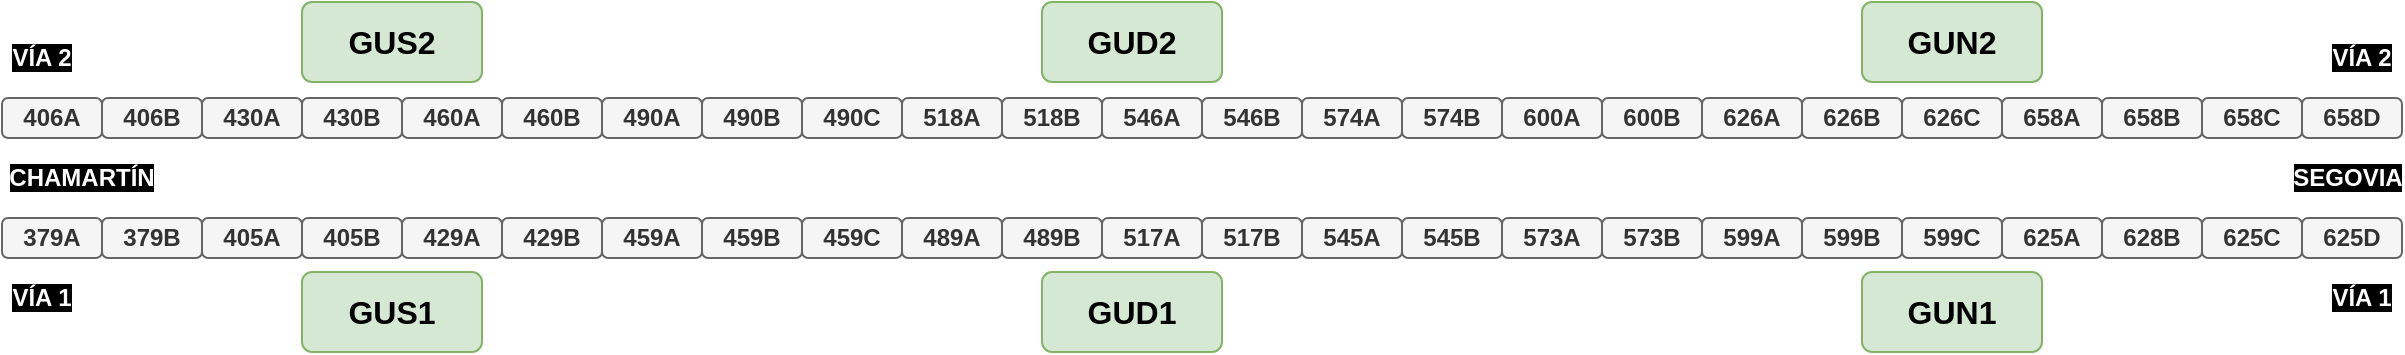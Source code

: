 <mxfile version="13.5.7" type="github">
  <diagram id="dzg9JmnHSbNuV_5utXuX" name="Page-1">
    <mxGraphModel dx="1673" dy="908" grid="1" gridSize="10" guides="1" tooltips="1" connect="1" arrows="1" fold="1" page="1" pageScale="1" pageWidth="827" pageHeight="1169" math="0" shadow="0">
      <root>
        <mxCell id="0" />
        <mxCell id="1" parent="0" />
        <mxCell id="vJIeeCNKUQOT3NdO7NUC-5" value="GUS1" style="html=1;shadow=0;dashed=0;shape=mxgraph.bootstrap.rrect;rSize=5;strokeColor=#82b366;strokeWidth=1;whiteSpace=wrap;align=center;verticalAlign=middle;spacingLeft=0;fontStyle=1;fontSize=16;spacing=5;fillColor=#d5e8d4;labelBackgroundColor=none;labelBorderColor=none;" vertex="1" parent="1">
          <mxGeometry x="150" y="160" width="90" height="40" as="geometry" />
        </mxCell>
        <mxCell id="vJIeeCNKUQOT3NdO7NUC-6" value="GUD1" style="html=1;shadow=0;dashed=0;shape=mxgraph.bootstrap.rrect;rSize=5;strokeColor=#82b366;strokeWidth=1;whiteSpace=wrap;align=center;verticalAlign=middle;spacingLeft=0;fontStyle=1;fontSize=16;spacing=5;fillColor=#d5e8d4;labelBackgroundColor=none;labelBorderColor=none;" vertex="1" parent="1">
          <mxGeometry x="520" y="160" width="90" height="40" as="geometry" />
        </mxCell>
        <mxCell id="vJIeeCNKUQOT3NdO7NUC-7" value="GUN1" style="html=1;shadow=0;dashed=0;shape=mxgraph.bootstrap.rrect;rSize=5;strokeColor=#82b366;strokeWidth=1;whiteSpace=wrap;align=center;verticalAlign=middle;spacingLeft=0;fontStyle=1;fontSize=16;spacing=5;fillColor=#d5e8d4;labelBackgroundColor=none;labelBorderColor=none;" vertex="1" parent="1">
          <mxGeometry x="930" y="160" width="90" height="40" as="geometry" />
        </mxCell>
        <mxCell id="vJIeeCNKUQOT3NdO7NUC-8" value="GUN2" style="html=1;shadow=0;dashed=0;shape=mxgraph.bootstrap.rrect;rSize=5;strokeColor=#82b366;strokeWidth=1;whiteSpace=wrap;align=center;verticalAlign=middle;spacingLeft=0;fontStyle=1;fontSize=16;spacing=5;fillColor=#d5e8d4;labelBackgroundColor=none;labelBorderColor=none;" vertex="1" parent="1">
          <mxGeometry x="930" y="25" width="90" height="40" as="geometry" />
        </mxCell>
        <mxCell id="vJIeeCNKUQOT3NdO7NUC-9" value="GUD2" style="html=1;shadow=0;dashed=0;shape=mxgraph.bootstrap.rrect;rSize=5;strokeColor=#82b366;strokeWidth=1;whiteSpace=wrap;align=center;verticalAlign=middle;spacingLeft=0;fontStyle=1;fontSize=16;spacing=5;fillColor=#d5e8d4;labelBackgroundColor=none;labelBorderColor=none;" vertex="1" parent="1">
          <mxGeometry x="520" y="25" width="90" height="40" as="geometry" />
        </mxCell>
        <mxCell id="vJIeeCNKUQOT3NdO7NUC-10" value="GUS2" style="html=1;shadow=0;dashed=0;shape=mxgraph.bootstrap.rrect;rSize=5;strokeColor=#82b366;strokeWidth=1;whiteSpace=wrap;align=center;verticalAlign=middle;spacingLeft=0;fontStyle=1;fontSize=16;spacing=5;fillColor=#d5e8d4;labelBackgroundColor=none;labelBorderColor=none;" vertex="1" parent="1">
          <mxGeometry x="150" y="25" width="90" height="40" as="geometry" />
        </mxCell>
        <mxCell id="vJIeeCNKUQOT3NdO7NUC-12" value="379A" style="rounded=1;whiteSpace=wrap;html=1;labelBackgroundColor=none;strokeColor=#666666;fillColor=#f5f5f5;fontStyle=1;fontColor=#333333;" vertex="1" parent="1">
          <mxGeometry y="133" width="50" height="20" as="geometry" />
        </mxCell>
        <mxCell id="vJIeeCNKUQOT3NdO7NUC-13" value="379B" style="rounded=1;whiteSpace=wrap;html=1;labelBackgroundColor=none;strokeColor=#666666;fillColor=#f5f5f5;fontStyle=1;fontColor=#333333;" vertex="1" parent="1">
          <mxGeometry x="50" y="133" width="50" height="20" as="geometry" />
        </mxCell>
        <mxCell id="vJIeeCNKUQOT3NdO7NUC-14" value="405A" style="rounded=1;whiteSpace=wrap;html=1;labelBackgroundColor=none;strokeColor=#666666;fillColor=#f5f5f5;fontStyle=1;fontColor=#333333;" vertex="1" parent="1">
          <mxGeometry x="100" y="133" width="50" height="20" as="geometry" />
        </mxCell>
        <mxCell id="vJIeeCNKUQOT3NdO7NUC-15" value="405B" style="rounded=1;whiteSpace=wrap;html=1;labelBackgroundColor=none;strokeColor=#666666;fillColor=#f5f5f5;fontStyle=1;fontColor=#333333;" vertex="1" parent="1">
          <mxGeometry x="150" y="133" width="50" height="20" as="geometry" />
        </mxCell>
        <mxCell id="vJIeeCNKUQOT3NdO7NUC-16" value="429A" style="rounded=1;whiteSpace=wrap;html=1;labelBackgroundColor=none;strokeColor=#666666;fillColor=#f5f5f5;fontStyle=1;fontColor=#333333;" vertex="1" parent="1">
          <mxGeometry x="200" y="133" width="50" height="20" as="geometry" />
        </mxCell>
        <mxCell id="vJIeeCNKUQOT3NdO7NUC-17" value="429B" style="rounded=1;whiteSpace=wrap;html=1;labelBackgroundColor=none;strokeColor=#666666;fillColor=#f5f5f5;fontStyle=1;fontColor=#333333;" vertex="1" parent="1">
          <mxGeometry x="250" y="133" width="50" height="20" as="geometry" />
        </mxCell>
        <mxCell id="vJIeeCNKUQOT3NdO7NUC-18" value="459A" style="rounded=1;whiteSpace=wrap;html=1;labelBackgroundColor=none;strokeColor=#666666;fillColor=#f5f5f5;fontStyle=1;fontColor=#333333;" vertex="1" parent="1">
          <mxGeometry x="300" y="133" width="50" height="20" as="geometry" />
        </mxCell>
        <mxCell id="vJIeeCNKUQOT3NdO7NUC-19" value="459B" style="rounded=1;whiteSpace=wrap;html=1;labelBackgroundColor=none;strokeColor=#666666;fillColor=#f5f5f5;fontStyle=1;fontColor=#333333;" vertex="1" parent="1">
          <mxGeometry x="350" y="133" width="50" height="20" as="geometry" />
        </mxCell>
        <mxCell id="vJIeeCNKUQOT3NdO7NUC-20" value="459C" style="rounded=1;whiteSpace=wrap;html=1;labelBackgroundColor=none;strokeColor=#666666;fillColor=#f5f5f5;fontStyle=1;fontColor=#333333;" vertex="1" parent="1">
          <mxGeometry x="400" y="133" width="50" height="20" as="geometry" />
        </mxCell>
        <mxCell id="vJIeeCNKUQOT3NdO7NUC-22" value="489A" style="rounded=1;whiteSpace=wrap;html=1;labelBackgroundColor=none;strokeColor=#666666;fillColor=#f5f5f5;fontStyle=1;fontColor=#333333;" vertex="1" parent="1">
          <mxGeometry x="450" y="133" width="50" height="20" as="geometry" />
        </mxCell>
        <mxCell id="vJIeeCNKUQOT3NdO7NUC-23" value="489B" style="rounded=1;whiteSpace=wrap;html=1;labelBackgroundColor=none;strokeColor=#666666;fillColor=#f5f5f5;fontStyle=1;fontColor=#333333;" vertex="1" parent="1">
          <mxGeometry x="500" y="133" width="50" height="20" as="geometry" />
        </mxCell>
        <mxCell id="vJIeeCNKUQOT3NdO7NUC-24" value="517A" style="rounded=1;whiteSpace=wrap;html=1;labelBackgroundColor=none;strokeColor=#666666;fillColor=#f5f5f5;fontStyle=1;fontColor=#333333;" vertex="1" parent="1">
          <mxGeometry x="550" y="133" width="50" height="20" as="geometry" />
        </mxCell>
        <mxCell id="vJIeeCNKUQOT3NdO7NUC-25" value="517B" style="rounded=1;whiteSpace=wrap;html=1;labelBackgroundColor=none;strokeColor=#666666;fillColor=#f5f5f5;fontStyle=1;fontColor=#333333;" vertex="1" parent="1">
          <mxGeometry x="600" y="133" width="50" height="20" as="geometry" />
        </mxCell>
        <mxCell id="vJIeeCNKUQOT3NdO7NUC-26" value="545A" style="rounded=1;whiteSpace=wrap;html=1;labelBackgroundColor=none;strokeColor=#666666;fillColor=#f5f5f5;fontStyle=1;fontColor=#333333;" vertex="1" parent="1">
          <mxGeometry x="650" y="133" width="50" height="20" as="geometry" />
        </mxCell>
        <mxCell id="vJIeeCNKUQOT3NdO7NUC-27" value="545B" style="rounded=1;whiteSpace=wrap;html=1;labelBackgroundColor=none;strokeColor=#666666;fillColor=#f5f5f5;fontStyle=1;fontColor=#333333;" vertex="1" parent="1">
          <mxGeometry x="700" y="133" width="50" height="20" as="geometry" />
        </mxCell>
        <mxCell id="vJIeeCNKUQOT3NdO7NUC-28" value="573A" style="rounded=1;whiteSpace=wrap;html=1;labelBackgroundColor=none;strokeColor=#666666;fillColor=#f5f5f5;fontStyle=1;fontColor=#333333;" vertex="1" parent="1">
          <mxGeometry x="750" y="133" width="50" height="20" as="geometry" />
        </mxCell>
        <mxCell id="vJIeeCNKUQOT3NdO7NUC-29" value="573B" style="rounded=1;whiteSpace=wrap;html=1;labelBackgroundColor=none;strokeColor=#666666;fillColor=#f5f5f5;fontStyle=1;fontColor=#333333;" vertex="1" parent="1">
          <mxGeometry x="800" y="133" width="50" height="20" as="geometry" />
        </mxCell>
        <mxCell id="vJIeeCNKUQOT3NdO7NUC-30" value="599A" style="rounded=1;whiteSpace=wrap;html=1;labelBackgroundColor=none;strokeColor=#666666;fillColor=#f5f5f5;fontStyle=1;fontColor=#333333;" vertex="1" parent="1">
          <mxGeometry x="850" y="133" width="50" height="20" as="geometry" />
        </mxCell>
        <mxCell id="vJIeeCNKUQOT3NdO7NUC-31" value="599B" style="rounded=1;whiteSpace=wrap;html=1;labelBackgroundColor=none;strokeColor=#666666;fillColor=#f5f5f5;fontStyle=1;fontColor=#333333;" vertex="1" parent="1">
          <mxGeometry x="900" y="133" width="50" height="20" as="geometry" />
        </mxCell>
        <mxCell id="vJIeeCNKUQOT3NdO7NUC-32" value="599C" style="rounded=1;whiteSpace=wrap;html=1;labelBackgroundColor=none;strokeColor=#666666;fillColor=#f5f5f5;fontStyle=1;fontColor=#333333;" vertex="1" parent="1">
          <mxGeometry x="950" y="133" width="50" height="20" as="geometry" />
        </mxCell>
        <mxCell id="vJIeeCNKUQOT3NdO7NUC-33" value="625A" style="rounded=1;whiteSpace=wrap;html=1;labelBackgroundColor=none;strokeColor=#666666;fillColor=#f5f5f5;fontStyle=1;fontColor=#333333;" vertex="1" parent="1">
          <mxGeometry x="1000" y="133" width="50" height="20" as="geometry" />
        </mxCell>
        <mxCell id="vJIeeCNKUQOT3NdO7NUC-34" value="628B" style="rounded=1;whiteSpace=wrap;html=1;labelBackgroundColor=none;strokeColor=#666666;fillColor=#f5f5f5;fontStyle=1;fontColor=#333333;" vertex="1" parent="1">
          <mxGeometry x="1050" y="133" width="50" height="20" as="geometry" />
        </mxCell>
        <mxCell id="vJIeeCNKUQOT3NdO7NUC-35" value="625C" style="rounded=1;whiteSpace=wrap;html=1;labelBackgroundColor=none;strokeColor=#666666;fillColor=#f5f5f5;fontStyle=1;fontColor=#333333;" vertex="1" parent="1">
          <mxGeometry x="1100" y="133" width="50" height="20" as="geometry" />
        </mxCell>
        <mxCell id="vJIeeCNKUQOT3NdO7NUC-36" value="625D" style="rounded=1;whiteSpace=wrap;html=1;labelBackgroundColor=none;strokeColor=#666666;fillColor=#f5f5f5;fontStyle=1;fontColor=#333333;" vertex="1" parent="1">
          <mxGeometry x="1150" y="133" width="50" height="20" as="geometry" />
        </mxCell>
        <mxCell id="vJIeeCNKUQOT3NdO7NUC-40" value="406A" style="rounded=1;whiteSpace=wrap;html=1;labelBackgroundColor=none;strokeColor=#666666;fillColor=#f5f5f5;fontStyle=1;fontColor=#333333;" vertex="1" parent="1">
          <mxGeometry y="73" width="50" height="20" as="geometry" />
        </mxCell>
        <mxCell id="vJIeeCNKUQOT3NdO7NUC-41" value="406B" style="rounded=1;whiteSpace=wrap;html=1;labelBackgroundColor=none;strokeColor=#666666;fillColor=#f5f5f5;fontStyle=1;fontColor=#333333;" vertex="1" parent="1">
          <mxGeometry x="50" y="73" width="50" height="20" as="geometry" />
        </mxCell>
        <mxCell id="vJIeeCNKUQOT3NdO7NUC-42" value="430A" style="rounded=1;whiteSpace=wrap;html=1;labelBackgroundColor=none;strokeColor=#666666;fillColor=#f5f5f5;fontStyle=1;fontColor=#333333;" vertex="1" parent="1">
          <mxGeometry x="100" y="73" width="50" height="20" as="geometry" />
        </mxCell>
        <mxCell id="vJIeeCNKUQOT3NdO7NUC-43" value="430B" style="rounded=1;whiteSpace=wrap;html=1;labelBackgroundColor=none;strokeColor=#666666;fillColor=#f5f5f5;fontStyle=1;fontColor=#333333;" vertex="1" parent="1">
          <mxGeometry x="150" y="73" width="50" height="20" as="geometry" />
        </mxCell>
        <mxCell id="vJIeeCNKUQOT3NdO7NUC-44" value="460A" style="rounded=1;whiteSpace=wrap;html=1;labelBackgroundColor=none;strokeColor=#666666;fillColor=#f5f5f5;fontStyle=1;fontColor=#333333;" vertex="1" parent="1">
          <mxGeometry x="200" y="73" width="50" height="20" as="geometry" />
        </mxCell>
        <mxCell id="vJIeeCNKUQOT3NdO7NUC-45" value="460B" style="rounded=1;whiteSpace=wrap;html=1;labelBackgroundColor=none;strokeColor=#666666;fillColor=#f5f5f5;fontStyle=1;fontColor=#333333;" vertex="1" parent="1">
          <mxGeometry x="250" y="73" width="50" height="20" as="geometry" />
        </mxCell>
        <mxCell id="vJIeeCNKUQOT3NdO7NUC-46" value="490A" style="rounded=1;whiteSpace=wrap;html=1;labelBackgroundColor=none;strokeColor=#666666;fillColor=#f5f5f5;fontStyle=1;fontColor=#333333;" vertex="1" parent="1">
          <mxGeometry x="300" y="73" width="50" height="20" as="geometry" />
        </mxCell>
        <mxCell id="vJIeeCNKUQOT3NdO7NUC-47" value="490B" style="rounded=1;whiteSpace=wrap;html=1;labelBackgroundColor=none;strokeColor=#666666;fillColor=#f5f5f5;fontStyle=1;fontColor=#333333;" vertex="1" parent="1">
          <mxGeometry x="350" y="73" width="50" height="20" as="geometry" />
        </mxCell>
        <mxCell id="vJIeeCNKUQOT3NdO7NUC-48" value="490C" style="rounded=1;whiteSpace=wrap;html=1;labelBackgroundColor=none;strokeColor=#666666;fillColor=#f5f5f5;fontStyle=1;fontColor=#333333;" vertex="1" parent="1">
          <mxGeometry x="400" y="73" width="50" height="20" as="geometry" />
        </mxCell>
        <mxCell id="vJIeeCNKUQOT3NdO7NUC-49" value="518A" style="rounded=1;whiteSpace=wrap;html=1;labelBackgroundColor=none;strokeColor=#666666;fillColor=#f5f5f5;fontStyle=1;fontColor=#333333;" vertex="1" parent="1">
          <mxGeometry x="450" y="73" width="50" height="20" as="geometry" />
        </mxCell>
        <mxCell id="vJIeeCNKUQOT3NdO7NUC-50" value="518B" style="rounded=1;whiteSpace=wrap;html=1;labelBackgroundColor=none;strokeColor=#666666;fillColor=#f5f5f5;fontStyle=1;fontColor=#333333;" vertex="1" parent="1">
          <mxGeometry x="500" y="73" width="50" height="20" as="geometry" />
        </mxCell>
        <mxCell id="vJIeeCNKUQOT3NdO7NUC-51" value="546A" style="rounded=1;whiteSpace=wrap;html=1;labelBackgroundColor=none;strokeColor=#666666;fillColor=#f5f5f5;fontStyle=1;fontColor=#333333;" vertex="1" parent="1">
          <mxGeometry x="550" y="73" width="50" height="20" as="geometry" />
        </mxCell>
        <mxCell id="vJIeeCNKUQOT3NdO7NUC-52" value="546B" style="rounded=1;whiteSpace=wrap;html=1;labelBackgroundColor=none;strokeColor=#666666;fillColor=#f5f5f5;fontStyle=1;fontColor=#333333;" vertex="1" parent="1">
          <mxGeometry x="600" y="73" width="50" height="20" as="geometry" />
        </mxCell>
        <mxCell id="vJIeeCNKUQOT3NdO7NUC-53" value="574A" style="rounded=1;whiteSpace=wrap;html=1;labelBackgroundColor=none;strokeColor=#666666;fillColor=#f5f5f5;fontStyle=1;fontColor=#333333;" vertex="1" parent="1">
          <mxGeometry x="650" y="73" width="50" height="20" as="geometry" />
        </mxCell>
        <mxCell id="vJIeeCNKUQOT3NdO7NUC-54" value="574B" style="rounded=1;whiteSpace=wrap;html=1;labelBackgroundColor=none;strokeColor=#666666;fillColor=#f5f5f5;fontStyle=1;fontColor=#333333;" vertex="1" parent="1">
          <mxGeometry x="700" y="73" width="50" height="20" as="geometry" />
        </mxCell>
        <mxCell id="vJIeeCNKUQOT3NdO7NUC-55" value="600A" style="rounded=1;whiteSpace=wrap;html=1;labelBackgroundColor=none;strokeColor=#666666;fillColor=#f5f5f5;fontStyle=1;fontColor=#333333;" vertex="1" parent="1">
          <mxGeometry x="750" y="73" width="50" height="20" as="geometry" />
        </mxCell>
        <mxCell id="vJIeeCNKUQOT3NdO7NUC-56" value="600B" style="rounded=1;whiteSpace=wrap;html=1;labelBackgroundColor=none;strokeColor=#666666;fillColor=#f5f5f5;fontStyle=1;fontColor=#333333;" vertex="1" parent="1">
          <mxGeometry x="800" y="73" width="50" height="20" as="geometry" />
        </mxCell>
        <mxCell id="vJIeeCNKUQOT3NdO7NUC-57" value="626A" style="rounded=1;whiteSpace=wrap;html=1;labelBackgroundColor=none;strokeColor=#666666;fillColor=#f5f5f5;fontStyle=1;fontColor=#333333;" vertex="1" parent="1">
          <mxGeometry x="850" y="73" width="50" height="20" as="geometry" />
        </mxCell>
        <mxCell id="vJIeeCNKUQOT3NdO7NUC-58" value="626B" style="rounded=1;whiteSpace=wrap;html=1;labelBackgroundColor=none;strokeColor=#666666;fillColor=#f5f5f5;fontStyle=1;fontColor=#333333;" vertex="1" parent="1">
          <mxGeometry x="900" y="73" width="50" height="20" as="geometry" />
        </mxCell>
        <mxCell id="vJIeeCNKUQOT3NdO7NUC-59" value="626C" style="rounded=1;whiteSpace=wrap;html=1;labelBackgroundColor=none;strokeColor=#666666;fillColor=#f5f5f5;fontStyle=1;fontColor=#333333;" vertex="1" parent="1">
          <mxGeometry x="950" y="73" width="50" height="20" as="geometry" />
        </mxCell>
        <mxCell id="vJIeeCNKUQOT3NdO7NUC-60" value="658A" style="rounded=1;whiteSpace=wrap;html=1;labelBackgroundColor=none;strokeColor=#666666;fillColor=#f5f5f5;fontStyle=1;fontColor=#333333;" vertex="1" parent="1">
          <mxGeometry x="1000" y="73" width="50" height="20" as="geometry" />
        </mxCell>
        <mxCell id="vJIeeCNKUQOT3NdO7NUC-61" value="658B" style="rounded=1;whiteSpace=wrap;html=1;labelBackgroundColor=none;strokeColor=#666666;fillColor=#f5f5f5;fontStyle=1;fontColor=#333333;" vertex="1" parent="1">
          <mxGeometry x="1050" y="73" width="50" height="20" as="geometry" />
        </mxCell>
        <mxCell id="vJIeeCNKUQOT3NdO7NUC-62" value="658C" style="rounded=1;whiteSpace=wrap;html=1;labelBackgroundColor=none;strokeColor=#666666;fillColor=#f5f5f5;fontStyle=1;fontColor=#333333;" vertex="1" parent="1">
          <mxGeometry x="1100" y="73" width="50" height="20" as="geometry" />
        </mxCell>
        <mxCell id="vJIeeCNKUQOT3NdO7NUC-63" value="658D" style="rounded=1;whiteSpace=wrap;html=1;labelBackgroundColor=none;strokeColor=#666666;fillColor=#f5f5f5;fontStyle=1;fontColor=#333333;" vertex="1" parent="1">
          <mxGeometry x="1150" y="73" width="50" height="20" as="geometry" />
        </mxCell>
        <mxCell id="vJIeeCNKUQOT3NdO7NUC-68" value="&lt;b&gt;&lt;font color=&quot;#ffffff&quot; style=&quot;background-color: rgb(0 , 0 , 0)&quot;&gt;CHAMARTÍN&lt;/font&gt;&lt;/b&gt;" style="text;html=1;strokeColor=none;fillColor=none;align=center;verticalAlign=middle;whiteSpace=wrap;rounded=0;labelBackgroundColor=none;" vertex="1" parent="1">
          <mxGeometry x="20" y="103" width="40" height="20" as="geometry" />
        </mxCell>
        <mxCell id="vJIeeCNKUQOT3NdO7NUC-69" value="&lt;b&gt;&lt;font color=&quot;#ffffff&quot; style=&quot;background-color: rgb(0 , 0 , 0)&quot;&gt;SEGOVIA&lt;/font&gt;&lt;/b&gt;" style="text;html=1;strokeColor=none;fillColor=none;align=center;verticalAlign=middle;whiteSpace=wrap;rounded=0;labelBackgroundColor=none;" vertex="1" parent="1">
          <mxGeometry x="1153" y="103" width="40" height="20" as="geometry" />
        </mxCell>
        <mxCell id="vJIeeCNKUQOT3NdO7NUC-70" value="&lt;b&gt;&lt;font color=&quot;#ffffff&quot; style=&quot;background-color: rgb(0 , 0 , 0)&quot;&gt;VÍA 1&lt;/font&gt;&lt;/b&gt;" style="text;html=1;strokeColor=none;fillColor=none;align=center;verticalAlign=middle;whiteSpace=wrap;rounded=0;labelBackgroundColor=none;" vertex="1" parent="1">
          <mxGeometry y="163" width="40" height="20" as="geometry" />
        </mxCell>
        <mxCell id="vJIeeCNKUQOT3NdO7NUC-71" value="&lt;b&gt;&lt;font color=&quot;#ffffff&quot; style=&quot;background-color: rgb(0 , 0 , 0)&quot;&gt;VÍA 2&lt;/font&gt;&lt;/b&gt;" style="text;html=1;strokeColor=none;fillColor=none;align=center;verticalAlign=middle;whiteSpace=wrap;rounded=0;labelBackgroundColor=none;" vertex="1" parent="1">
          <mxGeometry y="43" width="40" height="20" as="geometry" />
        </mxCell>
        <mxCell id="vJIeeCNKUQOT3NdO7NUC-72" value="&lt;b&gt;&lt;font color=&quot;#ffffff&quot; style=&quot;background-color: rgb(0 , 0 , 0)&quot;&gt;VÍA 2&lt;/font&gt;&lt;/b&gt;" style="text;html=1;strokeColor=none;fillColor=none;align=center;verticalAlign=middle;whiteSpace=wrap;rounded=0;labelBackgroundColor=none;" vertex="1" parent="1">
          <mxGeometry x="1160" y="43" width="40" height="20" as="geometry" />
        </mxCell>
        <mxCell id="vJIeeCNKUQOT3NdO7NUC-73" value="&lt;b&gt;&lt;font color=&quot;#ffffff&quot; style=&quot;background-color: rgb(0 , 0 , 0)&quot;&gt;VÍA 1&lt;/font&gt;&lt;/b&gt;" style="text;html=1;strokeColor=none;fillColor=none;align=center;verticalAlign=middle;whiteSpace=wrap;rounded=0;labelBackgroundColor=none;" vertex="1" parent="1">
          <mxGeometry x="1160" y="163" width="40" height="20" as="geometry" />
        </mxCell>
      </root>
    </mxGraphModel>
  </diagram>
</mxfile>
